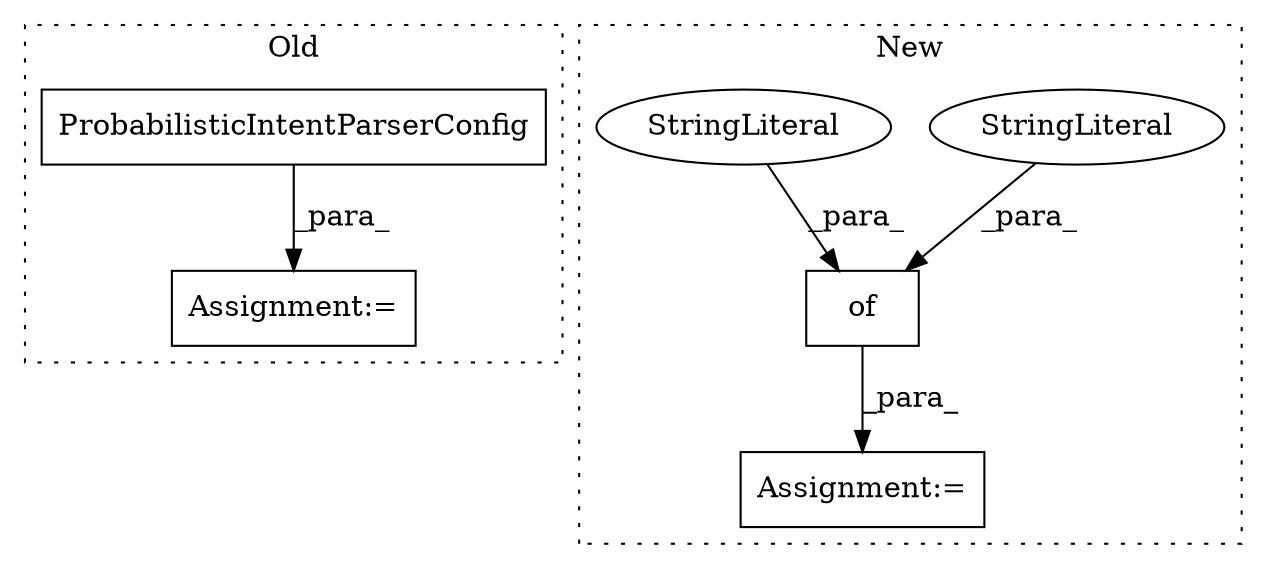 digraph G {
subgraph cluster0 {
1 [label="ProbabilisticIntentParserConfig" a="32" s="19698,19781" l="32,1" shape="box"];
3 [label="Assignment:=" a="7" s="19697" l="1" shape="box"];
label = "Old";
style="dotted";
}
subgraph cluster1 {
2 [label="of" a="32" s="19000,19031" l="3,1" shape="box"];
4 [label="Assignment:=" a="7" s="18855" l="1" shape="box"];
5 [label="StringLiteral" a="45" s="19003" l="11" shape="ellipse"];
6 [label="StringLiteral" a="45" s="19015" l="16" shape="ellipse"];
label = "New";
style="dotted";
}
1 -> 3 [label="_para_"];
2 -> 4 [label="_para_"];
5 -> 2 [label="_para_"];
6 -> 2 [label="_para_"];
}